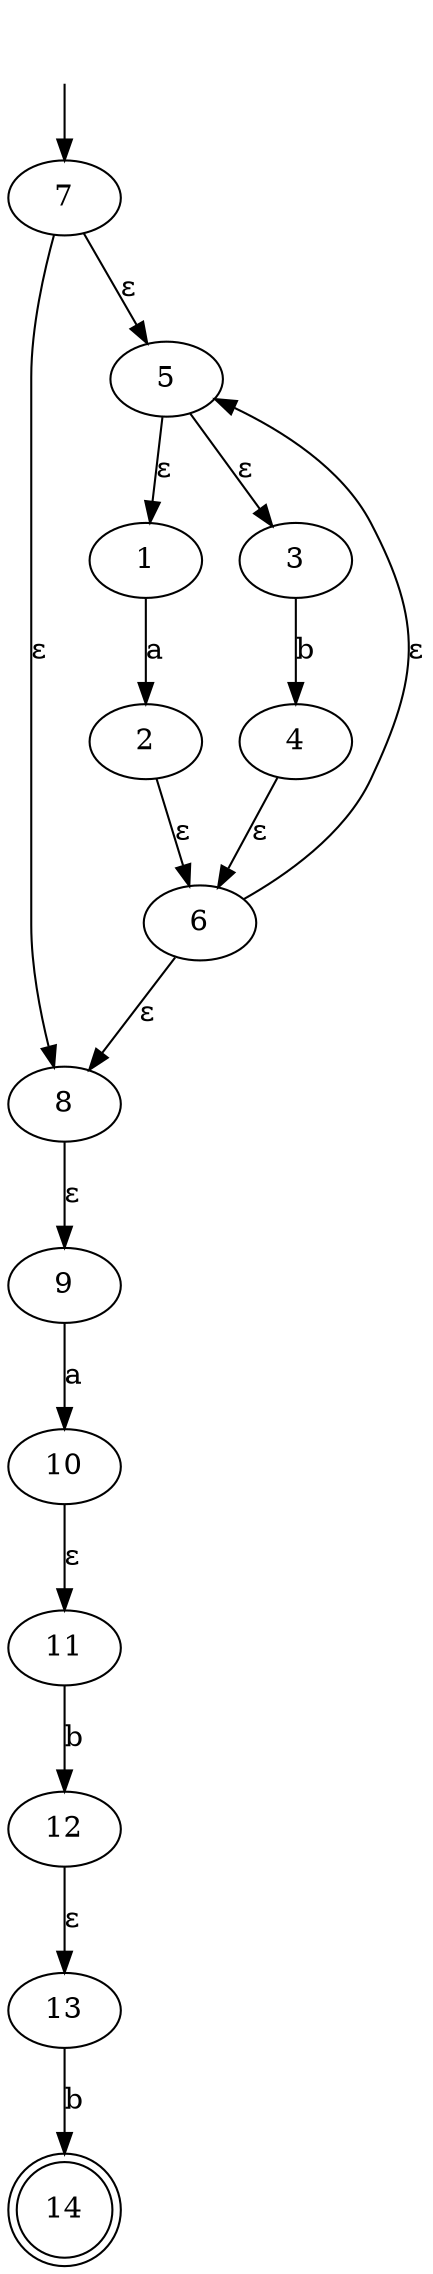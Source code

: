 digraph fa {
	7 [label=7]
	14 [label=14]
	8 [label=8]
	9 [label=9]
	5 [label=5]
	1 [label=1]
	3 [label=3]
	2 [label=2]
	6 [label=6]
	4 [label=4]
	10 [label=10]
	11 [label=11]
	12 [label=12]
	13 [label=13]
	7
	14 [shape=doublecircle]
	8
	9
	5
	1
	3
	2
	6
	4
	10
	11
	12
	13
	8 -> 9 [label="ε"]
	7 -> 8 [label="ε"]
	7 -> 5 [label="ε"]
	5 -> 1 [label="ε"]
	5 -> 3 [label="ε"]
	1 -> 2 [label=a]
	2 -> 6 [label="ε"]
	3 -> 4 [label=b]
	4 -> 6 [label="ε"]
	6 -> 5 [label="ε"]
	6 -> 8 [label="ε"]
	10 -> 11 [label="ε"]
	9 -> 10 [label=a]
	12 -> 13 [label="ε"]
	11 -> 12 [label=b]
	13 -> 14 [label=b]
	"" [shape=plaintext]
	"" -> 7
}
